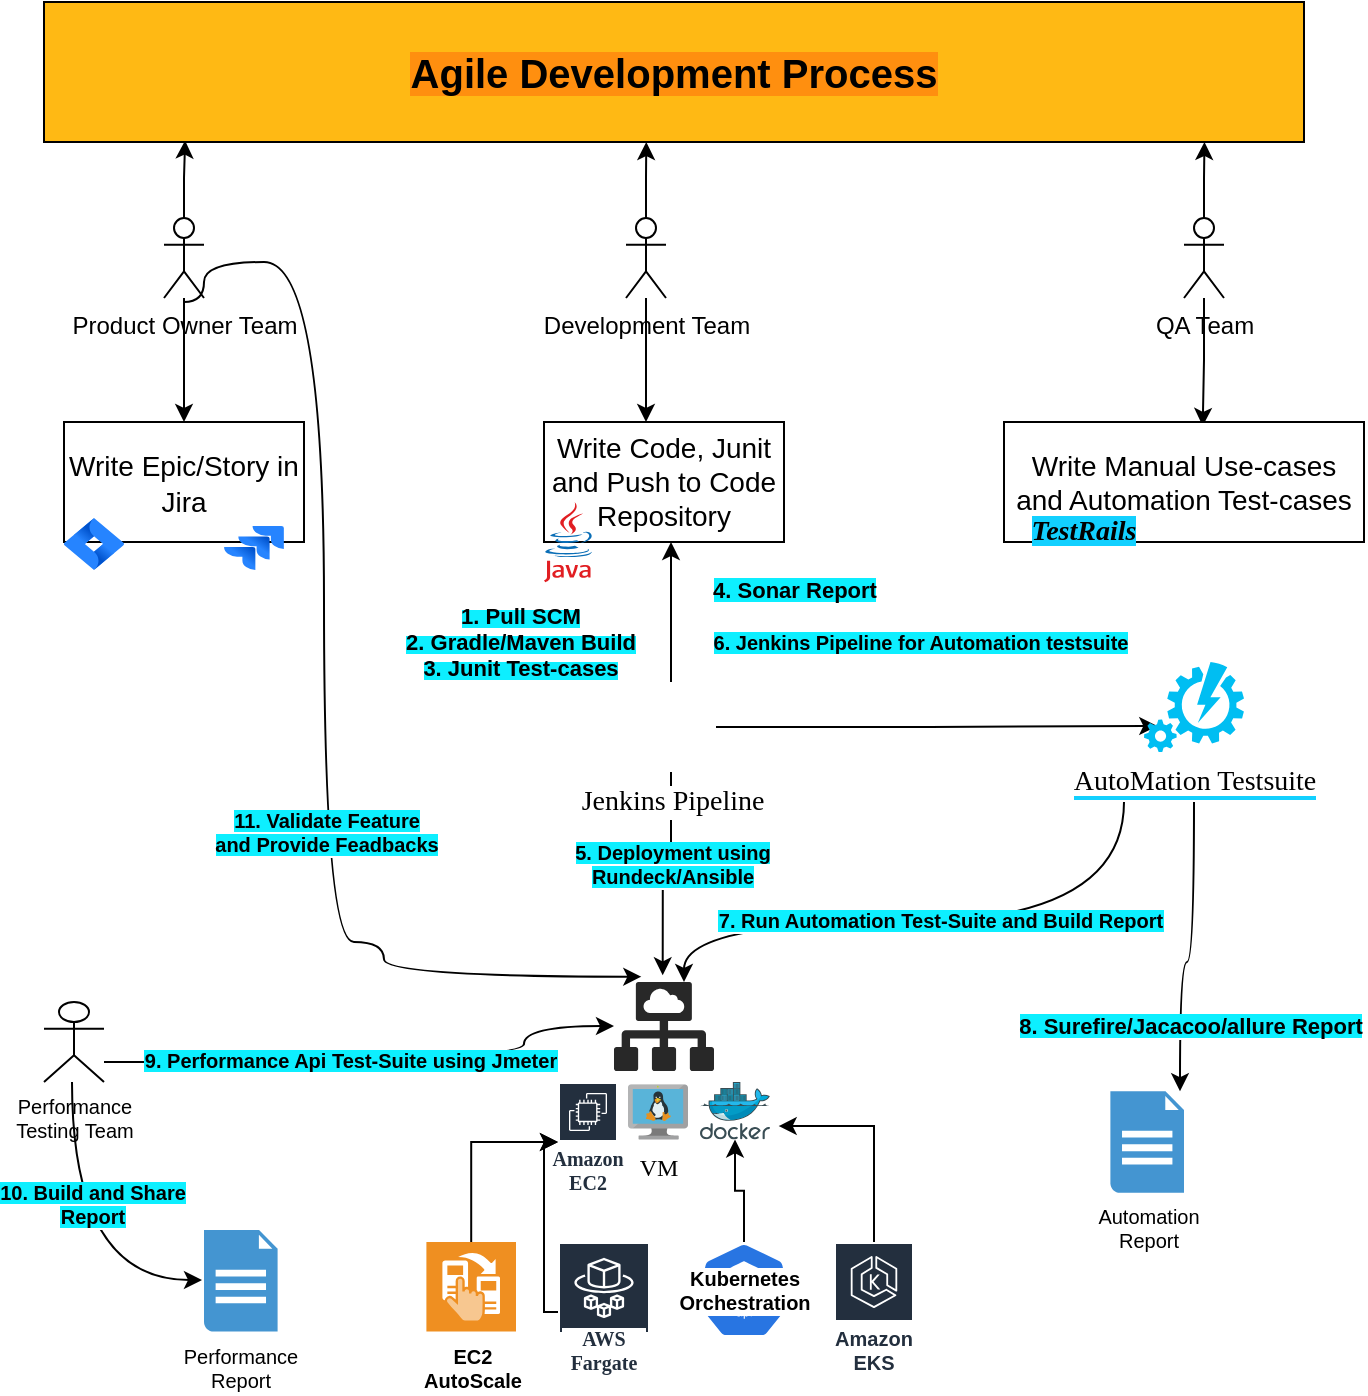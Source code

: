 <mxfile version="15.5.0" type="github">
  <diagram id="AXm_I2ttIVFIWqhGo-dT" name="Page-1">
    <mxGraphModel dx="782" dy="436" grid="1" gridSize="10" guides="1" tooltips="1" connect="1" arrows="1" fold="1" page="1" pageScale="1" pageWidth="850" pageHeight="1100" math="0" shadow="0">
      <root>
        <mxCell id="0" />
        <mxCell id="1" parent="0" />
        <mxCell id="MDjKrCd_UHIQp9SryKAu-22" style="edgeStyle=orthogonalEdgeStyle;rounded=0;orthogonalLoop=1;jettySize=auto;html=1;entryX=0.112;entryY=0.99;entryDx=0;entryDy=0;entryPerimeter=0;fontSize=20;" edge="1" parent="1" source="MDjKrCd_UHIQp9SryKAu-5" target="MDjKrCd_UHIQp9SryKAu-18">
          <mxGeometry relative="1" as="geometry" />
        </mxCell>
        <mxCell id="MDjKrCd_UHIQp9SryKAu-32" style="edgeStyle=orthogonalEdgeStyle;rounded=0;orthogonalLoop=1;jettySize=auto;html=1;entryX=0.5;entryY=0;entryDx=0;entryDy=0;fontSize=14;" edge="1" parent="1" source="MDjKrCd_UHIQp9SryKAu-5" target="MDjKrCd_UHIQp9SryKAu-30">
          <mxGeometry relative="1" as="geometry" />
        </mxCell>
        <mxCell id="MDjKrCd_UHIQp9SryKAu-5" value="Product Owner Team" style="shape=umlActor;verticalLabelPosition=bottom;verticalAlign=top;html=1;outlineConnect=0;" vertex="1" parent="1">
          <mxGeometry x="110" y="118" width="20" height="40" as="geometry" />
        </mxCell>
        <mxCell id="MDjKrCd_UHIQp9SryKAu-34" style="edgeStyle=orthogonalEdgeStyle;rounded=0;orthogonalLoop=1;jettySize=auto;html=1;entryX=0.478;entryY=1;entryDx=0;entryDy=0;entryPerimeter=0;fontSize=14;" edge="1" parent="1" source="MDjKrCd_UHIQp9SryKAu-6" target="MDjKrCd_UHIQp9SryKAu-18">
          <mxGeometry relative="1" as="geometry" />
        </mxCell>
        <mxCell id="MDjKrCd_UHIQp9SryKAu-41" style="edgeStyle=orthogonalEdgeStyle;rounded=0;orthogonalLoop=1;jettySize=auto;html=1;fontSize=14;" edge="1" parent="1" source="MDjKrCd_UHIQp9SryKAu-6">
          <mxGeometry relative="1" as="geometry">
            <mxPoint x="351" y="220" as="targetPoint" />
          </mxGeometry>
        </mxCell>
        <mxCell id="MDjKrCd_UHIQp9SryKAu-6" value="Development Team&lt;br&gt;" style="shape=umlActor;verticalLabelPosition=bottom;verticalAlign=top;html=1;outlineConnect=0;" vertex="1" parent="1">
          <mxGeometry x="341" y="118" width="20" height="40" as="geometry" />
        </mxCell>
        <mxCell id="MDjKrCd_UHIQp9SryKAu-25" style="edgeStyle=orthogonalEdgeStyle;rounded=0;orthogonalLoop=1;jettySize=auto;html=1;entryX=0.921;entryY=1;entryDx=0;entryDy=0;entryPerimeter=0;fontSize=20;" edge="1" parent="1" source="MDjKrCd_UHIQp9SryKAu-7" target="MDjKrCd_UHIQp9SryKAu-18">
          <mxGeometry relative="1" as="geometry" />
        </mxCell>
        <mxCell id="MDjKrCd_UHIQp9SryKAu-47" style="edgeStyle=orthogonalEdgeStyle;rounded=0;orthogonalLoop=1;jettySize=auto;html=1;entryX=0.552;entryY=0.033;entryDx=0;entryDy=0;entryPerimeter=0;fontFamily=Lucida Console;fontSize=14;" edge="1" parent="1" source="MDjKrCd_UHIQp9SryKAu-7" target="MDjKrCd_UHIQp9SryKAu-42">
          <mxGeometry relative="1" as="geometry" />
        </mxCell>
        <mxCell id="MDjKrCd_UHIQp9SryKAu-7" value="QA Team" style="shape=umlActor;verticalLabelPosition=bottom;verticalAlign=top;html=1;outlineConnect=0;" vertex="1" parent="1">
          <mxGeometry x="620" y="118" width="20" height="40" as="geometry" />
        </mxCell>
        <mxCell id="MDjKrCd_UHIQp9SryKAu-18" value="&lt;b&gt;&lt;font style=&quot;font-size: 20px ; background-color: rgb(255 , 143 , 15)&quot;&gt;Agile Development Process&lt;/font&gt;&lt;/b&gt;" style="rounded=0;whiteSpace=wrap;html=1;fillColor=#FFB914;" vertex="1" parent="1">
          <mxGeometry x="50" y="10" width="630" height="70" as="geometry" />
        </mxCell>
        <mxCell id="MDjKrCd_UHIQp9SryKAu-39" value="" style="group" vertex="1" connectable="0" parent="1">
          <mxGeometry x="60" y="220" width="120" height="74" as="geometry" />
        </mxCell>
        <mxCell id="MDjKrCd_UHIQp9SryKAu-30" value="&lt;font style=&quot;font-size: 14px&quot;&gt;Write Epic/Story in Jira&lt;/font&gt;" style="rounded=0;whiteSpace=wrap;html=1;labelBackgroundColor=#FFFFFF;fontSize=15;fillColor=#FFFFFF;" vertex="1" parent="MDjKrCd_UHIQp9SryKAu-39">
          <mxGeometry width="120" height="60" as="geometry" />
        </mxCell>
        <mxCell id="MDjKrCd_UHIQp9SryKAu-27" value="" style="image;image=img/lib/atlassian/Jira_Software_Logo.svg;labelBackgroundColor=#FF8F0F;fontSize=20;fillColor=#FFB914;" vertex="1" parent="MDjKrCd_UHIQp9SryKAu-39">
          <mxGeometry y="48" width="30" height="26" as="geometry" />
        </mxCell>
        <mxCell id="MDjKrCd_UHIQp9SryKAu-28" value="" style="image;image=img/lib/atlassian/Jira_Logo.svg;labelBackgroundColor=#FFFFFF;fontSize=15;fillColor=#FFFFFF;" vertex="1" parent="MDjKrCd_UHIQp9SryKAu-39">
          <mxGeometry x="80" y="52" width="30" height="22" as="geometry" />
        </mxCell>
        <mxCell id="MDjKrCd_UHIQp9SryKAu-40" value="" style="group" vertex="1" connectable="0" parent="1">
          <mxGeometry x="300" y="220" width="120" height="80.1" as="geometry" />
        </mxCell>
        <mxCell id="MDjKrCd_UHIQp9SryKAu-33" value="Write Code, Junit and Push to Code Repository" style="rounded=0;whiteSpace=wrap;html=1;labelBackgroundColor=#FFFFFF;fontSize=14;fillColor=#FFFFFF;" vertex="1" parent="MDjKrCd_UHIQp9SryKAu-40">
          <mxGeometry width="120" height="60" as="geometry" />
        </mxCell>
        <mxCell id="MDjKrCd_UHIQp9SryKAu-37" value="" style="dashed=0;outlineConnect=0;html=1;align=center;labelPosition=center;verticalLabelPosition=bottom;verticalAlign=top;shape=mxgraph.weblogos.java;labelBackgroundColor=#FFFFFF;fontSize=14;fillColor=#FFFFFF;" vertex="1" parent="MDjKrCd_UHIQp9SryKAu-40">
          <mxGeometry y="40" width="24.4" height="40.1" as="geometry" />
        </mxCell>
        <mxCell id="MDjKrCd_UHIQp9SryKAu-43" value="" style="shape=image;html=1;verticalAlign=top;verticalLabelPosition=bottom;labelBackgroundColor=#ffffff;imageAspect=0;aspect=fixed;image=https://cdn2.iconfinder.com/data/icons/font-awesome/1792/git-128.png;fontSize=14;fillColor=#FFFFFF;" vertex="1" parent="MDjKrCd_UHIQp9SryKAu-40">
          <mxGeometry x="90" y="46.05" width="28" height="28" as="geometry" />
        </mxCell>
        <mxCell id="MDjKrCd_UHIQp9SryKAu-42" value="Write Manual Use-cases and Automation Test-cases" style="rounded=0;whiteSpace=wrap;html=1;labelBackgroundColor=#FFFFFF;fontSize=14;fillColor=#FFFFFF;" vertex="1" parent="1">
          <mxGeometry x="530" y="220" width="180" height="60" as="geometry" />
        </mxCell>
        <mxCell id="MDjKrCd_UHIQp9SryKAu-45" value="" style="shape=image;html=1;verticalAlign=top;verticalLabelPosition=bottom;labelBackgroundColor=#ffffff;imageAspect=0;aspect=fixed;image=https://cdn2.iconfinder.com/data/icons/font-awesome/1792/git-128.png;fontSize=14;fillColor=#FFFFFF;" vertex="1" parent="1">
          <mxGeometry x="690" y="264" width="20" height="20" as="geometry" />
        </mxCell>
        <mxCell id="MDjKrCd_UHIQp9SryKAu-46" value="&lt;b&gt;&lt;font style=&quot;font-size: 14px&quot; face=&quot;Lucida Console&quot;&gt;&lt;i style=&quot;background-color: rgb(18 , 208 , 255)&quot;&gt;TestRails&lt;/i&gt;&lt;/font&gt;&lt;/b&gt;" style="text;html=1;strokeColor=none;fillColor=none;align=center;verticalAlign=middle;whiteSpace=wrap;rounded=0;labelBackgroundColor=#FFFFFF;fontSize=14;" vertex="1" parent="1">
          <mxGeometry x="540" y="254" width="60" height="40" as="geometry" />
        </mxCell>
        <mxCell id="MDjKrCd_UHIQp9SryKAu-50" style="edgeStyle=orthogonalEdgeStyle;rounded=0;orthogonalLoop=1;jettySize=auto;html=1;entryX=0.133;entryY=0.711;entryDx=0;entryDy=0;entryPerimeter=0;fontFamily=Lucida Console;fontSize=14;" edge="1" parent="1" source="MDjKrCd_UHIQp9SryKAu-48" target="MDjKrCd_UHIQp9SryKAu-49">
          <mxGeometry relative="1" as="geometry" />
        </mxCell>
        <mxCell id="MDjKrCd_UHIQp9SryKAu-52" style="edgeStyle=orthogonalEdgeStyle;rounded=0;orthogonalLoop=1;jettySize=auto;html=1;fontFamily=Lucida Console;fontSize=8;" edge="1" parent="1" source="MDjKrCd_UHIQp9SryKAu-48">
          <mxGeometry relative="1" as="geometry">
            <mxPoint x="363.5" y="280" as="targetPoint" />
          </mxGeometry>
        </mxCell>
        <mxCell id="MDjKrCd_UHIQp9SryKAu-59" style="edgeStyle=orthogonalEdgeStyle;rounded=0;orthogonalLoop=1;jettySize=auto;html=1;entryX=0.487;entryY=-0.075;entryDx=0;entryDy=0;entryPerimeter=0;fontFamily=Lucida Console;fontSize=10;" edge="1" parent="1" source="MDjKrCd_UHIQp9SryKAu-48" target="MDjKrCd_UHIQp9SryKAu-58">
          <mxGeometry relative="1" as="geometry">
            <Array as="points">
              <mxPoint x="364" y="448" />
              <mxPoint x="359" y="448" />
            </Array>
          </mxGeometry>
        </mxCell>
        <mxCell id="MDjKrCd_UHIQp9SryKAu-90" value="&lt;b style=&quot;font-family: &amp;#34;lucida console&amp;#34; ; font-size: x-small&quot;&gt;&lt;font face=&quot;Helvetica&quot; style=&quot;font-size: 10px ; background-color: rgb(13 , 239 , 255)&quot;&gt;5. Deployment using&lt;br&gt;Rundeck/Ansible&lt;/font&gt;&lt;/b&gt;" style="edgeLabel;html=1;align=center;verticalAlign=middle;resizable=0;points=[];fontSize=10;fontFamily=Helvetica;" vertex="1" connectable="0" parent="MDjKrCd_UHIQp9SryKAu-59">
          <mxGeometry x="-0.237" y="-1" relative="1" as="geometry">
            <mxPoint x="1" y="5" as="offset" />
          </mxGeometry>
        </mxCell>
        <mxCell id="MDjKrCd_UHIQp9SryKAu-48" value="Jenkins Pipeline" style="shape=image;html=1;verticalAlign=top;verticalLabelPosition=bottom;labelBackgroundColor=#ffffff;imageAspect=0;aspect=fixed;image=https://cdn0.iconfinder.com/data/icons/font-awesome-brands-vol-1/512/jenkins-128.png;fontFamily=Lucida Console;fontSize=14;fillColor=#FFFFFF;" vertex="1" parent="1">
          <mxGeometry x="341" y="350" width="45" height="45" as="geometry" />
        </mxCell>
        <mxCell id="MDjKrCd_UHIQp9SryKAu-49" value="&lt;span style=&quot;background-color: rgb(255 , 255 , 255)&quot;&gt;AutoMation Testsuite&lt;/span&gt;" style="verticalLabelPosition=bottom;html=1;verticalAlign=top;align=center;strokeColor=none;fillColor=#00BEF2;shape=mxgraph.azure.automation;pointerEvents=1;labelBackgroundColor=#12D0FF;fontFamily=Lucida Console;fontSize=14;" vertex="1" parent="1">
          <mxGeometry x="600" y="340" width="50" height="45" as="geometry" />
        </mxCell>
        <mxCell id="MDjKrCd_UHIQp9SryKAu-51" value="&lt;font style=&quot;font-size: 10px&quot; face=&quot;Helvetica&quot;&gt;&lt;b style=&quot;background-color: rgb(13 , 239 , 255)&quot;&gt;6. Jenkins Pipeline for&lt;font style=&quot;font-size: 10px&quot;&gt; &lt;/font&gt;Automation testsuite&lt;/b&gt;&lt;/font&gt;" style="text;html=1;align=center;verticalAlign=middle;resizable=0;points=[];autosize=1;strokeColor=none;fillColor=none;fontSize=14;fontFamily=Lucida Console;" vertex="1" parent="1">
          <mxGeometry x="378" y="320" width="220" height="20" as="geometry" />
        </mxCell>
        <mxCell id="MDjKrCd_UHIQp9SryKAu-53" value="&lt;span style=&quot;background-color: rgb(13 , 239 , 255)&quot;&gt;&lt;font size=&quot;1&quot; face=&quot;Helvetica&quot;&gt;&lt;b style=&quot;font-size: 11px&quot;&gt;1. Pull SCM&lt;br&gt;&lt;/b&gt;&lt;/font&gt;&lt;b style=&quot;font-family: &amp;#34;helvetica&amp;#34; ; font-size: 11px&quot;&gt;2. Gradle/Maven Build&lt;br&gt;&lt;/b&gt;&lt;b style=&quot;font-family: &amp;#34;helvetica&amp;#34; ; font-size: 11px&quot;&gt;3. Junit Test-cases&lt;/b&gt;&lt;/span&gt;&lt;font size=&quot;1&quot; face=&quot;Helvetica&quot;&gt;&lt;b style=&quot;font-size: 11px&quot;&gt;&lt;br&gt;&lt;/b&gt;&lt;/font&gt;" style="text;html=1;align=center;verticalAlign=middle;resizable=0;points=[];autosize=1;strokeColor=none;fillColor=none;fontSize=8;fontFamily=Lucida Console;" vertex="1" parent="1">
          <mxGeometry x="223" y="310" width="130" height="40" as="geometry" />
        </mxCell>
        <mxCell id="MDjKrCd_UHIQp9SryKAu-56" value="&lt;font size=&quot;1&quot; face=&quot;Helvetica&quot;&gt;&lt;b style=&quot;font-size: 11px ; background-color: rgb(13 , 239 , 255)&quot;&gt;4. Sonar Report&lt;/b&gt;&lt;/font&gt;" style="text;html=1;align=center;verticalAlign=middle;resizable=0;points=[];autosize=1;strokeColor=none;fillColor=none;fontSize=8;fontFamily=Lucida Console;" vertex="1" parent="1">
          <mxGeometry x="375" y="294" width="100" height="20" as="geometry" />
        </mxCell>
        <mxCell id="MDjKrCd_UHIQp9SryKAu-58" value="" style="verticalLabelPosition=bottom;sketch=0;html=1;fillColor=#282828;strokeColor=none;verticalAlign=top;pointerEvents=1;align=center;shape=mxgraph.cisco_safe.security_icons.virtual_deployment;labelBackgroundColor=#FFFFFF;fontFamily=Lucida Console;fontSize=10;" vertex="1" parent="1">
          <mxGeometry x="335" y="500" width="50" height="44.5" as="geometry" />
        </mxCell>
        <mxCell id="MDjKrCd_UHIQp9SryKAu-61" value="" style="sketch=0;aspect=fixed;html=1;points=[];align=center;image;fontSize=12;image=img/lib/mscae/Docker.svg;labelBackgroundColor=#FFFFFF;fontFamily=Lucida Console;fillColor=#FFFFFF;" vertex="1" parent="1">
          <mxGeometry x="378" y="550" width="35" height="28.7" as="geometry" />
        </mxCell>
        <mxCell id="MDjKrCd_UHIQp9SryKAu-62" value="VM" style="sketch=0;aspect=fixed;html=1;points=[];align=center;image;fontSize=12;image=img/lib/mscae/VM_Linux.svg;labelBackgroundColor=#FFFFFF;fontFamily=Lucida Console;fillColor=#FFFFFF;" vertex="1" parent="1">
          <mxGeometry x="342" y="551.1" width="30" height="27.6" as="geometry" />
        </mxCell>
        <mxCell id="MDjKrCd_UHIQp9SryKAu-64" value="Amazon EC2" style="sketch=0;outlineConnect=0;fontColor=#232F3E;gradientColor=none;strokeColor=#ffffff;fillColor=#232F3E;dashed=0;verticalLabelPosition=middle;verticalAlign=bottom;align=center;html=1;whiteSpace=wrap;fontSize=10;fontStyle=1;spacing=3;shape=mxgraph.aws4.productIcon;prIcon=mxgraph.aws4.ec2;labelBackgroundColor=#FFFFFF;fontFamily=Lucida Console;" vertex="1" parent="1">
          <mxGeometry x="307" y="550" width="30" height="60" as="geometry" />
        </mxCell>
        <mxCell id="MDjKrCd_UHIQp9SryKAu-67" style="edgeStyle=orthogonalEdgeStyle;rounded=0;orthogonalLoop=1;jettySize=auto;html=1;fontFamily=Lucida Console;fontSize=10;" edge="1" parent="1" source="MDjKrCd_UHIQp9SryKAu-65" target="MDjKrCd_UHIQp9SryKAu-64">
          <mxGeometry relative="1" as="geometry">
            <Array as="points">
              <mxPoint x="264" y="580" />
            </Array>
          </mxGeometry>
        </mxCell>
        <mxCell id="MDjKrCd_UHIQp9SryKAu-65" value="&lt;b&gt;&lt;font face=&quot;Helvetica&quot;&gt;EC2 &lt;br&gt;AutoScale&lt;/font&gt;&lt;/b&gt;" style="shadow=0;dashed=0;html=1;strokeColor=none;fillColor=#EF8F21;labelPosition=center;verticalLabelPosition=bottom;verticalAlign=top;align=center;outlineConnect=0;shape=mxgraph.veeam.2d.1_click_failover_orchestration;labelBackgroundColor=#FFFFFF;fontFamily=Lucida Console;fontSize=10;" vertex="1" parent="1">
          <mxGeometry x="241.2" y="630" width="44.8" height="44.8" as="geometry" />
        </mxCell>
        <mxCell id="MDjKrCd_UHIQp9SryKAu-68" style="edgeStyle=orthogonalEdgeStyle;rounded=0;orthogonalLoop=1;jettySize=auto;html=1;fontFamily=Lucida Console;fontSize=10;" edge="1" parent="1" source="MDjKrCd_UHIQp9SryKAu-66" target="MDjKrCd_UHIQp9SryKAu-64">
          <mxGeometry relative="1" as="geometry">
            <mxPoint x="300" y="600" as="targetPoint" />
            <Array as="points">
              <mxPoint x="300" y="665" />
              <mxPoint x="300" y="580" />
            </Array>
          </mxGeometry>
        </mxCell>
        <mxCell id="MDjKrCd_UHIQp9SryKAu-66" value="AWS Fargate" style="sketch=0;outlineConnect=0;fontColor=#232F3E;gradientColor=none;strokeColor=#ffffff;fillColor=#232F3E;dashed=0;verticalLabelPosition=middle;verticalAlign=bottom;align=center;html=1;whiteSpace=wrap;fontSize=10;fontStyle=1;spacing=3;shape=mxgraph.aws4.productIcon;prIcon=mxgraph.aws4.fargate;labelBackgroundColor=#FFFFFF;fontFamily=Lucida Console;" vertex="1" parent="1">
          <mxGeometry x="307" y="630" width="46" height="70" as="geometry" />
        </mxCell>
        <mxCell id="MDjKrCd_UHIQp9SryKAu-70" style="edgeStyle=orthogonalEdgeStyle;rounded=0;orthogonalLoop=1;jettySize=auto;html=1;fontFamily=Helvetica;fontSize=10;" edge="1" parent="1" source="MDjKrCd_UHIQp9SryKAu-69" target="MDjKrCd_UHIQp9SryKAu-61">
          <mxGeometry relative="1" as="geometry" />
        </mxCell>
        <mxCell id="MDjKrCd_UHIQp9SryKAu-69" value="&lt;b&gt;Kubernetes&lt;br&gt;Orchestration&lt;/b&gt;" style="sketch=0;html=1;dashed=0;whitespace=wrap;fillColor=#2875E2;strokeColor=#ffffff;points=[[0.005,0.63,0],[0.1,0.2,0],[0.9,0.2,0],[0.5,0,0],[0.995,0.63,0],[0.72,0.99,0],[0.5,1,0],[0.28,0.99,0]];shape=mxgraph.kubernetes.icon;prIcon=api;labelBackgroundColor=#FFFFFF;fontFamily=Helvetica;fontSize=10;" vertex="1" parent="1">
          <mxGeometry x="375" y="630" width="50" height="48" as="geometry" />
        </mxCell>
        <mxCell id="MDjKrCd_UHIQp9SryKAu-72" style="edgeStyle=orthogonalEdgeStyle;rounded=0;orthogonalLoop=1;jettySize=auto;html=1;entryX=1.124;entryY=0.767;entryDx=0;entryDy=0;entryPerimeter=0;fontFamily=Helvetica;fontSize=10;" edge="1" parent="1" source="MDjKrCd_UHIQp9SryKAu-71" target="MDjKrCd_UHIQp9SryKAu-61">
          <mxGeometry relative="1" as="geometry">
            <Array as="points">
              <mxPoint x="465" y="572" />
            </Array>
          </mxGeometry>
        </mxCell>
        <mxCell id="MDjKrCd_UHIQp9SryKAu-71" value="Amazon EKS" style="sketch=0;outlineConnect=0;fontColor=#232F3E;gradientColor=none;strokeColor=#ffffff;fillColor=#232F3E;dashed=0;verticalLabelPosition=middle;verticalAlign=bottom;align=center;html=1;whiteSpace=wrap;fontSize=10;fontStyle=1;spacing=3;shape=mxgraph.aws4.productIcon;prIcon=mxgraph.aws4.eks;labelBackgroundColor=#FFFFFF;fontFamily=Helvetica;" vertex="1" parent="1">
          <mxGeometry x="445" y="630" width="40" height="70" as="geometry" />
        </mxCell>
        <mxCell id="MDjKrCd_UHIQp9SryKAu-74" value="" style="curved=1;endArrow=classic;html=1;rounded=0;fontFamily=Helvetica;fontSize=10;edgeStyle=orthogonalEdgeStyle;" edge="1" parent="1" target="MDjKrCd_UHIQp9SryKAu-58">
          <mxGeometry width="50" height="50" relative="1" as="geometry">
            <mxPoint x="590" y="410" as="sourcePoint" />
            <mxPoint x="370" y="420" as="targetPoint" />
            <Array as="points">
              <mxPoint x="590" y="470" />
              <mxPoint x="370" y="470" />
            </Array>
          </mxGeometry>
        </mxCell>
        <mxCell id="MDjKrCd_UHIQp9SryKAu-75" value="&lt;b style=&quot;background-color: rgb(13 , 239 , 255)&quot;&gt;7. Run Automation Test-Suite and Build Report&lt;/b&gt;" style="edgeLabel;html=1;align=center;verticalAlign=middle;resizable=0;points=[];fontSize=10;fontFamily=Helvetica;" vertex="1" connectable="0" parent="MDjKrCd_UHIQp9SryKAu-74">
          <mxGeometry x="-0.015" y="-1" relative="1" as="geometry">
            <mxPoint as="offset" />
          </mxGeometry>
        </mxCell>
        <mxCell id="MDjKrCd_UHIQp9SryKAu-77" value="Performance&lt;br&gt;Testing Team" style="shape=umlActor;verticalLabelPosition=bottom;verticalAlign=top;html=1;outlineConnect=0;labelBackgroundColor=#FFFFFF;fontFamily=Helvetica;fontSize=10;fillColor=#FFFFFF;" vertex="1" parent="1">
          <mxGeometry x="50" y="510" width="30" height="40" as="geometry" />
        </mxCell>
        <mxCell id="MDjKrCd_UHIQp9SryKAu-79" value="" style="shape=image;html=1;verticalAlign=top;verticalLabelPosition=bottom;labelBackgroundColor=#ffffff;imageAspect=0;aspect=fixed;image=https://cdn2.iconfinder.com/data/icons/thin-line-icons-for-seo-and-development-1/64/SEO_stopwatch_timer_performance-128.png;fontFamily=Helvetica;fontSize=10;fillColor=#FFFFFF;" vertex="1" parent="1">
          <mxGeometry x="70" y="490" width="34" height="34" as="geometry" />
        </mxCell>
        <mxCell id="MDjKrCd_UHIQp9SryKAu-82" value="" style="curved=1;endArrow=classic;html=1;rounded=0;fontFamily=Helvetica;fontSize=10;edgeStyle=orthogonalEdgeStyle;" edge="1" parent="1" source="MDjKrCd_UHIQp9SryKAu-77" target="MDjKrCd_UHIQp9SryKAu-58">
          <mxGeometry width="50" height="50" relative="1" as="geometry">
            <mxPoint x="230" y="515" as="sourcePoint" />
            <mxPoint x="290" y="360" as="targetPoint" />
            <Array as="points">
              <mxPoint x="290" y="540" />
              <mxPoint x="290" y="522" />
            </Array>
          </mxGeometry>
        </mxCell>
        <mxCell id="MDjKrCd_UHIQp9SryKAu-91" value="&lt;span style=&quot;background-color: rgb(13 , 239 , 255)&quot;&gt;&lt;b&gt;9. Performance Api Test-Suite using Jmeter&lt;/b&gt;&lt;/span&gt;" style="edgeLabel;html=1;align=center;verticalAlign=middle;resizable=0;points=[];fontSize=10;fontFamily=Helvetica;" vertex="1" connectable="0" parent="MDjKrCd_UHIQp9SryKAu-82">
          <mxGeometry x="-0.101" y="1" relative="1" as="geometry">
            <mxPoint as="offset" />
          </mxGeometry>
        </mxCell>
        <mxCell id="MDjKrCd_UHIQp9SryKAu-84" value="Performance&lt;br&gt;Report" style="shadow=0;dashed=0;html=1;strokeColor=none;fillColor=#4495D1;labelPosition=center;verticalLabelPosition=bottom;verticalAlign=top;align=center;outlineConnect=0;shape=mxgraph.veeam.2d.report;labelBackgroundColor=#FFFFFF;fontFamily=Helvetica;fontSize=10;" vertex="1" parent="1">
          <mxGeometry x="130" y="624" width="36.8" height="50.8" as="geometry" />
        </mxCell>
        <mxCell id="MDjKrCd_UHIQp9SryKAu-85" value="" style="curved=1;endArrow=classic;html=1;rounded=0;fontFamily=Helvetica;fontSize=10;edgeStyle=orthogonalEdgeStyle;" edge="1" parent="1">
          <mxGeometry width="50" height="50" relative="1" as="geometry">
            <mxPoint x="64" y="550" as="sourcePoint" />
            <mxPoint x="129" y="649" as="targetPoint" />
            <Array as="points">
              <mxPoint x="64" y="649" />
            </Array>
          </mxGeometry>
        </mxCell>
        <mxCell id="MDjKrCd_UHIQp9SryKAu-86" value="&lt;b style=&quot;background-color: rgb(13 , 239 , 255)&quot;&gt;10. Build and Share &lt;br&gt;Report&lt;/b&gt;" style="edgeLabel;html=1;align=center;verticalAlign=middle;resizable=0;points=[];fontSize=10;fontFamily=Helvetica;" vertex="1" connectable="0" parent="MDjKrCd_UHIQp9SryKAu-85">
          <mxGeometry x="-0.26" y="10" relative="1" as="geometry">
            <mxPoint as="offset" />
          </mxGeometry>
        </mxCell>
        <mxCell id="MDjKrCd_UHIQp9SryKAu-87" value="Automation&lt;br&gt;Report" style="shadow=0;dashed=0;html=1;strokeColor=none;fillColor=#4495D1;labelPosition=center;verticalLabelPosition=bottom;verticalAlign=top;align=center;outlineConnect=0;shape=mxgraph.veeam.2d.report;labelBackgroundColor=#FFFFFF;fontFamily=Helvetica;fontSize=10;" vertex="1" parent="1">
          <mxGeometry x="583.2" y="554.6" width="36.8" height="50.8" as="geometry" />
        </mxCell>
        <mxCell id="MDjKrCd_UHIQp9SryKAu-88" value="" style="curved=1;endArrow=classic;html=1;rounded=0;fontFamily=Helvetica;fontSize=10;edgeStyle=orthogonalEdgeStyle;" edge="1" parent="1" target="MDjKrCd_UHIQp9SryKAu-87">
          <mxGeometry width="50" height="50" relative="1" as="geometry">
            <mxPoint x="625" y="410" as="sourcePoint" />
            <mxPoint x="670" y="476" as="targetPoint" />
            <Array as="points">
              <mxPoint x="625" y="490" />
              <mxPoint x="618" y="490" />
            </Array>
          </mxGeometry>
        </mxCell>
        <mxCell id="MDjKrCd_UHIQp9SryKAu-89" value="&lt;b style=&quot;font-size: 11px ; background-color: rgb(13 , 239 , 255)&quot;&gt;8. Surefire/Jacacoo/allure Report&lt;/b&gt;" style="edgeLabel;html=1;align=center;verticalAlign=middle;resizable=0;points=[];fontSize=10;fontFamily=Helvetica;" vertex="1" connectable="0" parent="MDjKrCd_UHIQp9SryKAu-88">
          <mxGeometry x="0.08" y="1" relative="1" as="geometry">
            <mxPoint y="31" as="offset" />
          </mxGeometry>
        </mxCell>
        <mxCell id="MDjKrCd_UHIQp9SryKAu-92" value="" style="curved=1;endArrow=classic;html=1;rounded=0;fontFamily=Helvetica;fontSize=10;edgeStyle=orthogonalEdgeStyle;entryX=0.273;entryY=-0.06;entryDx=0;entryDy=0;entryPerimeter=0;" edge="1" parent="1" target="MDjKrCd_UHIQp9SryKAu-58">
          <mxGeometry width="50" height="50" relative="1" as="geometry">
            <mxPoint x="120" y="160" as="sourcePoint" />
            <mxPoint x="380" y="320" as="targetPoint" />
            <Array as="points">
              <mxPoint x="130" y="160" />
              <mxPoint x="130" y="140" />
              <mxPoint x="190" y="140" />
              <mxPoint x="190" y="480" />
              <mxPoint x="220" y="480" />
              <mxPoint x="220" y="497" />
            </Array>
          </mxGeometry>
        </mxCell>
        <mxCell id="MDjKrCd_UHIQp9SryKAu-93" value="&lt;b style=&quot;background-color: rgb(13 , 239 , 255)&quot;&gt;11. Validate Feature&lt;br&gt;and Provide Feadbacks&lt;/b&gt;" style="edgeLabel;html=1;align=center;verticalAlign=middle;resizable=0;points=[];fontSize=10;fontFamily=Helvetica;" vertex="1" connectable="0" parent="MDjKrCd_UHIQp9SryKAu-92">
          <mxGeometry x="0.237" y="1" relative="1" as="geometry">
            <mxPoint as="offset" />
          </mxGeometry>
        </mxCell>
      </root>
    </mxGraphModel>
  </diagram>
</mxfile>
